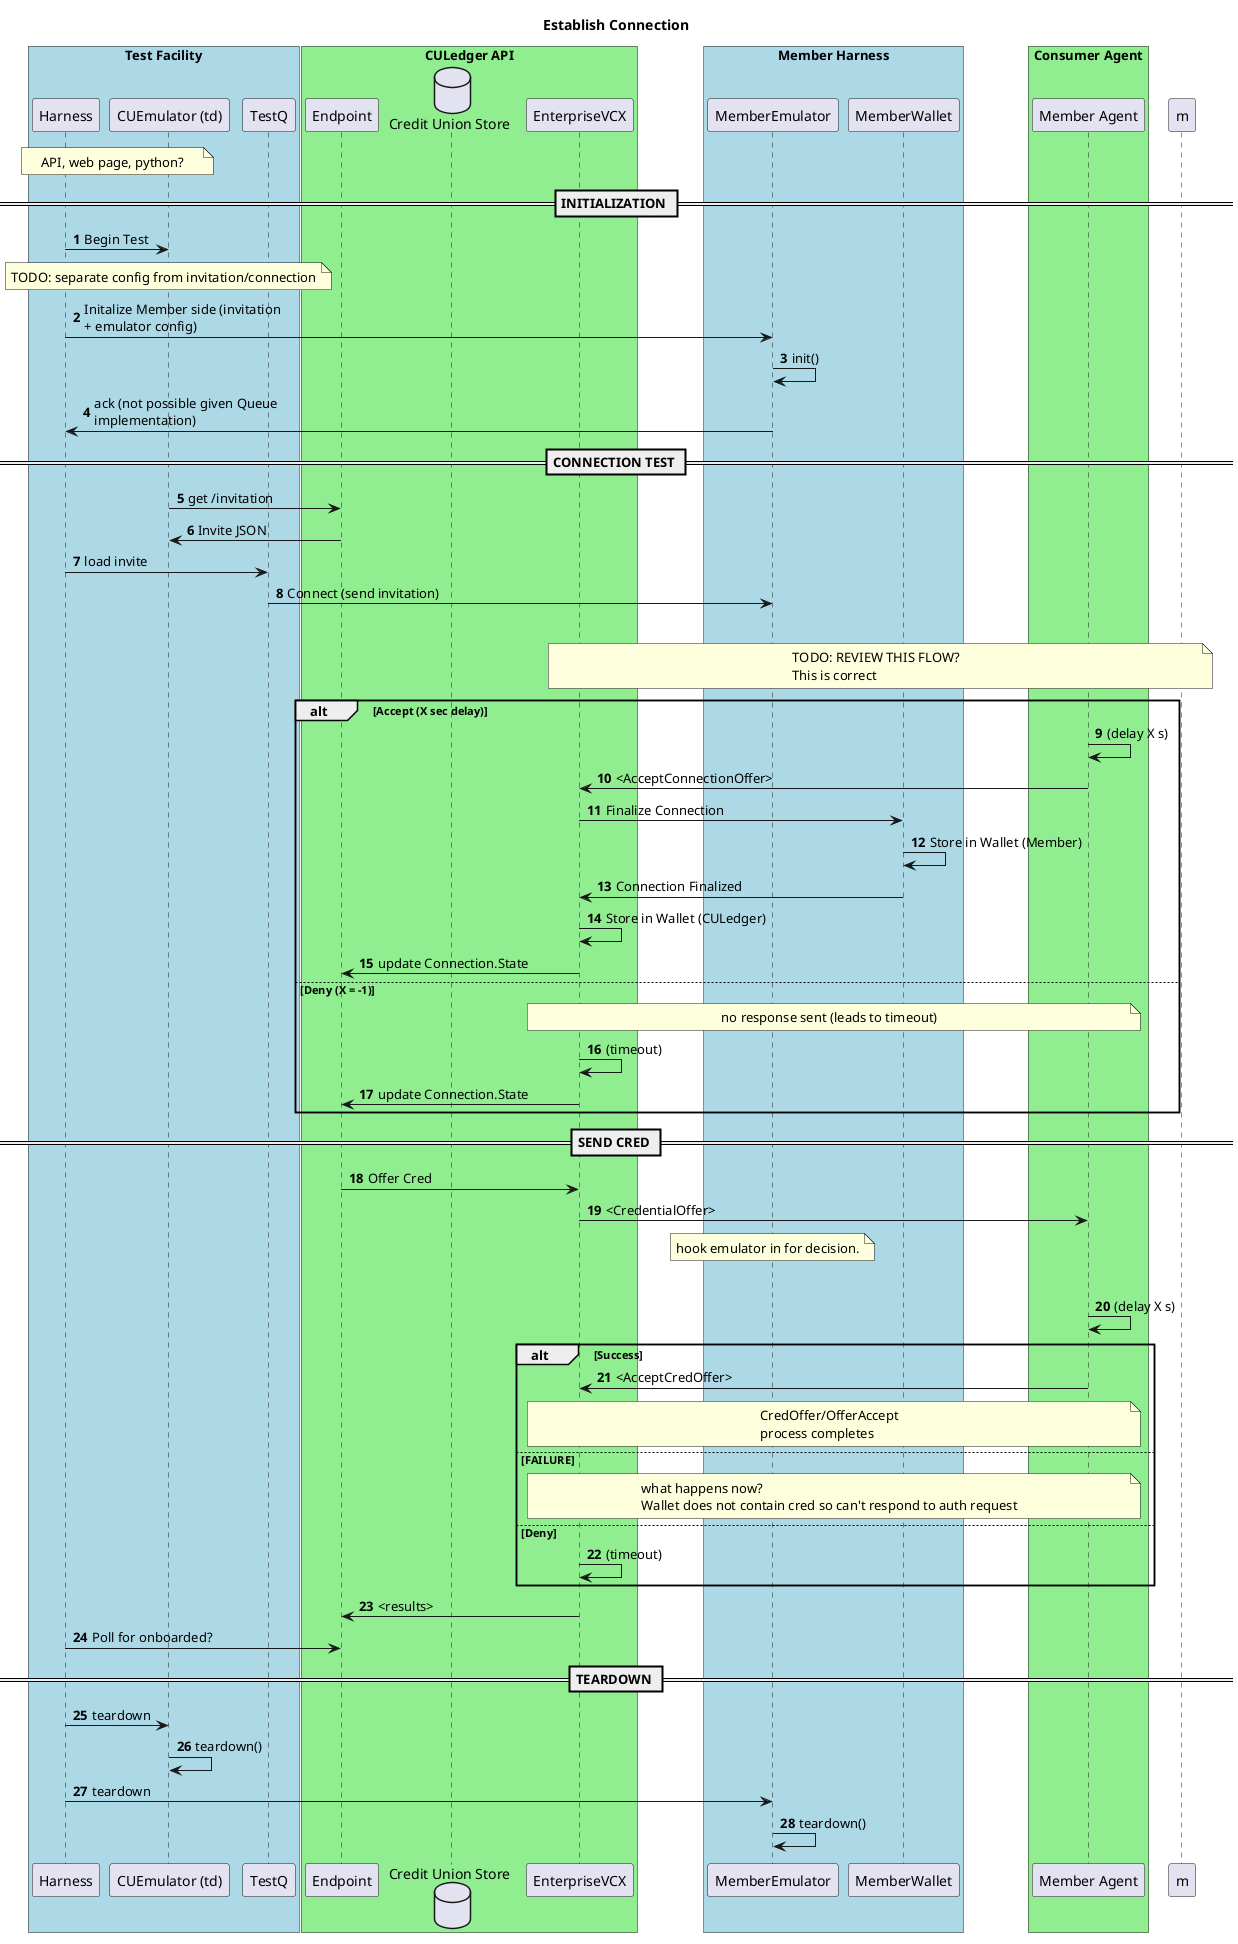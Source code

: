 @startuml
skinparam maxmessagesize 200
skinparam arrowsize 10
title Establish Connection



box "Test Facility" #lightblue
    participant "Harness" as th
    participant "CUEmulator (td)" as td
    participant "TestQ" as tq
end box
note over th, td
  API, web page, python?
end note

box "CULedger API" #lightgreen
    participant "Endpoint" as api
    database "Credit Union Store" as store
    participant "EnterpriseVCX" as evcx
end box

box "Member Harness" #lightblue
    participant "MemberEmulator" as sdk

    participant "MemberWallet" as mwallet
end box

box "Consumer Agent" #lightgreen
    participant "Member Agent" as magent
end box





autonumber
== INITIALIZATION ==

'th -> td: Initialize CU side
'th -> th: init()
'td -> th: ack

th -> td: Begin Test

note over th, tq
  TODO: separate config from invitation/connection
end note
th -> sdk: Initalize Member side (invitation + emulator config)
sdk -> sdk: init()
sdk -> th: ack (not possible given Queue implementation)


== CONNECTION TEST ==

td -> api: get /invitation
api -> td: Invite JSON
th -> tq: load invite
tq -> sdk: Connect (send invitation)

alt Accept
    note over evcx,m
    TODO: REVIEW THIS FLOW?
    This is correct
    end note
  alt Accept (X sec delay)
    magent -> magent: (delay X s)
    magent -> evcx: <AcceptConnectionOffer>

    evcx -> mwallet: Finalize Connection
    mwallet -> mwallet: Store in Wallet (Member)
    mwallet -> evcx: Connection Finalized
    evcx -> evcx: Store in Wallet (CULedger)
'    api -> evcx: Connection.create (REAL????)
    evcx -> api: update Connection.State
  else Deny (X = -1)
    note over evcx, magent
    no response sent (leads to timeout)
    end note
    evcx -> evcx: (timeout)
    evcx -> api: update Connection.State
end

== SEND CRED ==

api -> evcx: Offer Cred
evcx -> magent: <CredentialOffer>

note over sdk
  hook emulator in for decision.
end note

alt Accept
  magent -> magent: (delay X s)
  alt Success
    magent -> evcx: <AcceptCredOffer>
    note over evcx,magent
    CredOffer/OfferAccept
    process completes
    end note
  else FAILURE
    note over evcx,magent
    what happens now?
    Wallet does not contain cred so can't respond to auth request
    end note

else Deny
  evcx -> evcx: (timeout)

end
evcx -> api: <results>
th -> api: Poll for onboarded?
== TEARDOWN ==

th -> td: teardown
td -> td: teardown()
th -> sdk: teardown
sdk -> sdk: teardown()
@enduml